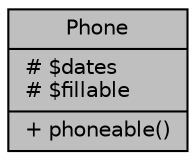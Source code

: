 digraph "Phone"
{
 // LATEX_PDF_SIZE
  bgcolor="transparent";
  edge [fontname="Helvetica",fontsize="10",labelfontname="Helvetica",labelfontsize="10"];
  node [fontname="Helvetica",fontsize="10",shape=record];
  Node1 [label="{Phone\n|# $dates\l# $fillable\l|+ phoneable()\l}",height=0.2,width=0.4,color="black", fillcolor="grey75", style="filled", fontcolor="black",tooltip="Datos de Teléfonos."];
}

